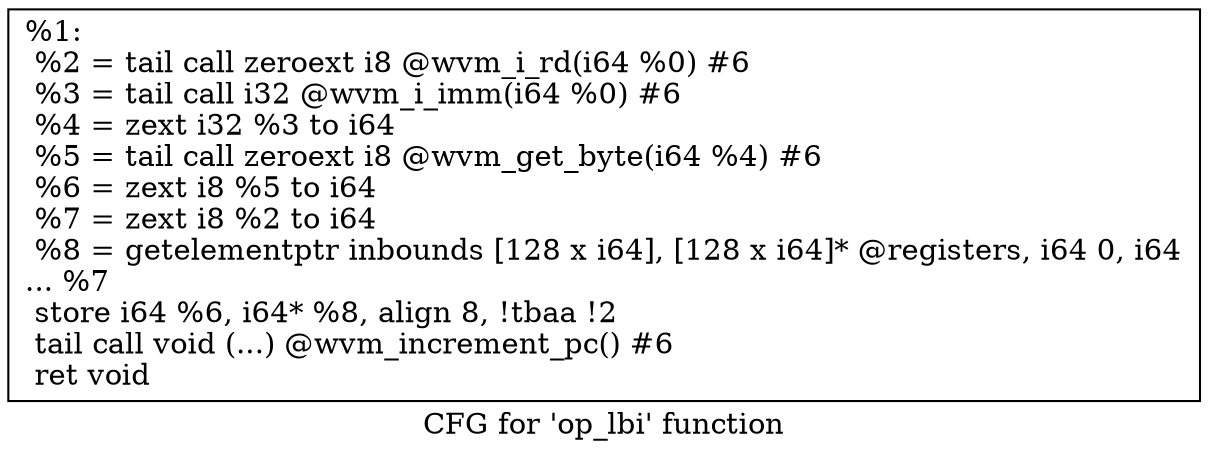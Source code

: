 digraph "CFG for 'op_lbi' function" {
	label="CFG for 'op_lbi' function";

	Node0x7f8ef0d40390 [shape=record,label="{%1:\l  %2 = tail call zeroext i8 @wvm_i_rd(i64 %0) #6\l  %3 = tail call i32 @wvm_i_imm(i64 %0) #6\l  %4 = zext i32 %3 to i64\l  %5 = tail call zeroext i8 @wvm_get_byte(i64 %4) #6\l  %6 = zext i8 %5 to i64\l  %7 = zext i8 %2 to i64\l  %8 = getelementptr inbounds [128 x i64], [128 x i64]* @registers, i64 0, i64\l... %7\l  store i64 %6, i64* %8, align 8, !tbaa !2\l  tail call void (...) @wvm_increment_pc() #6\l  ret void\l}"];
}
